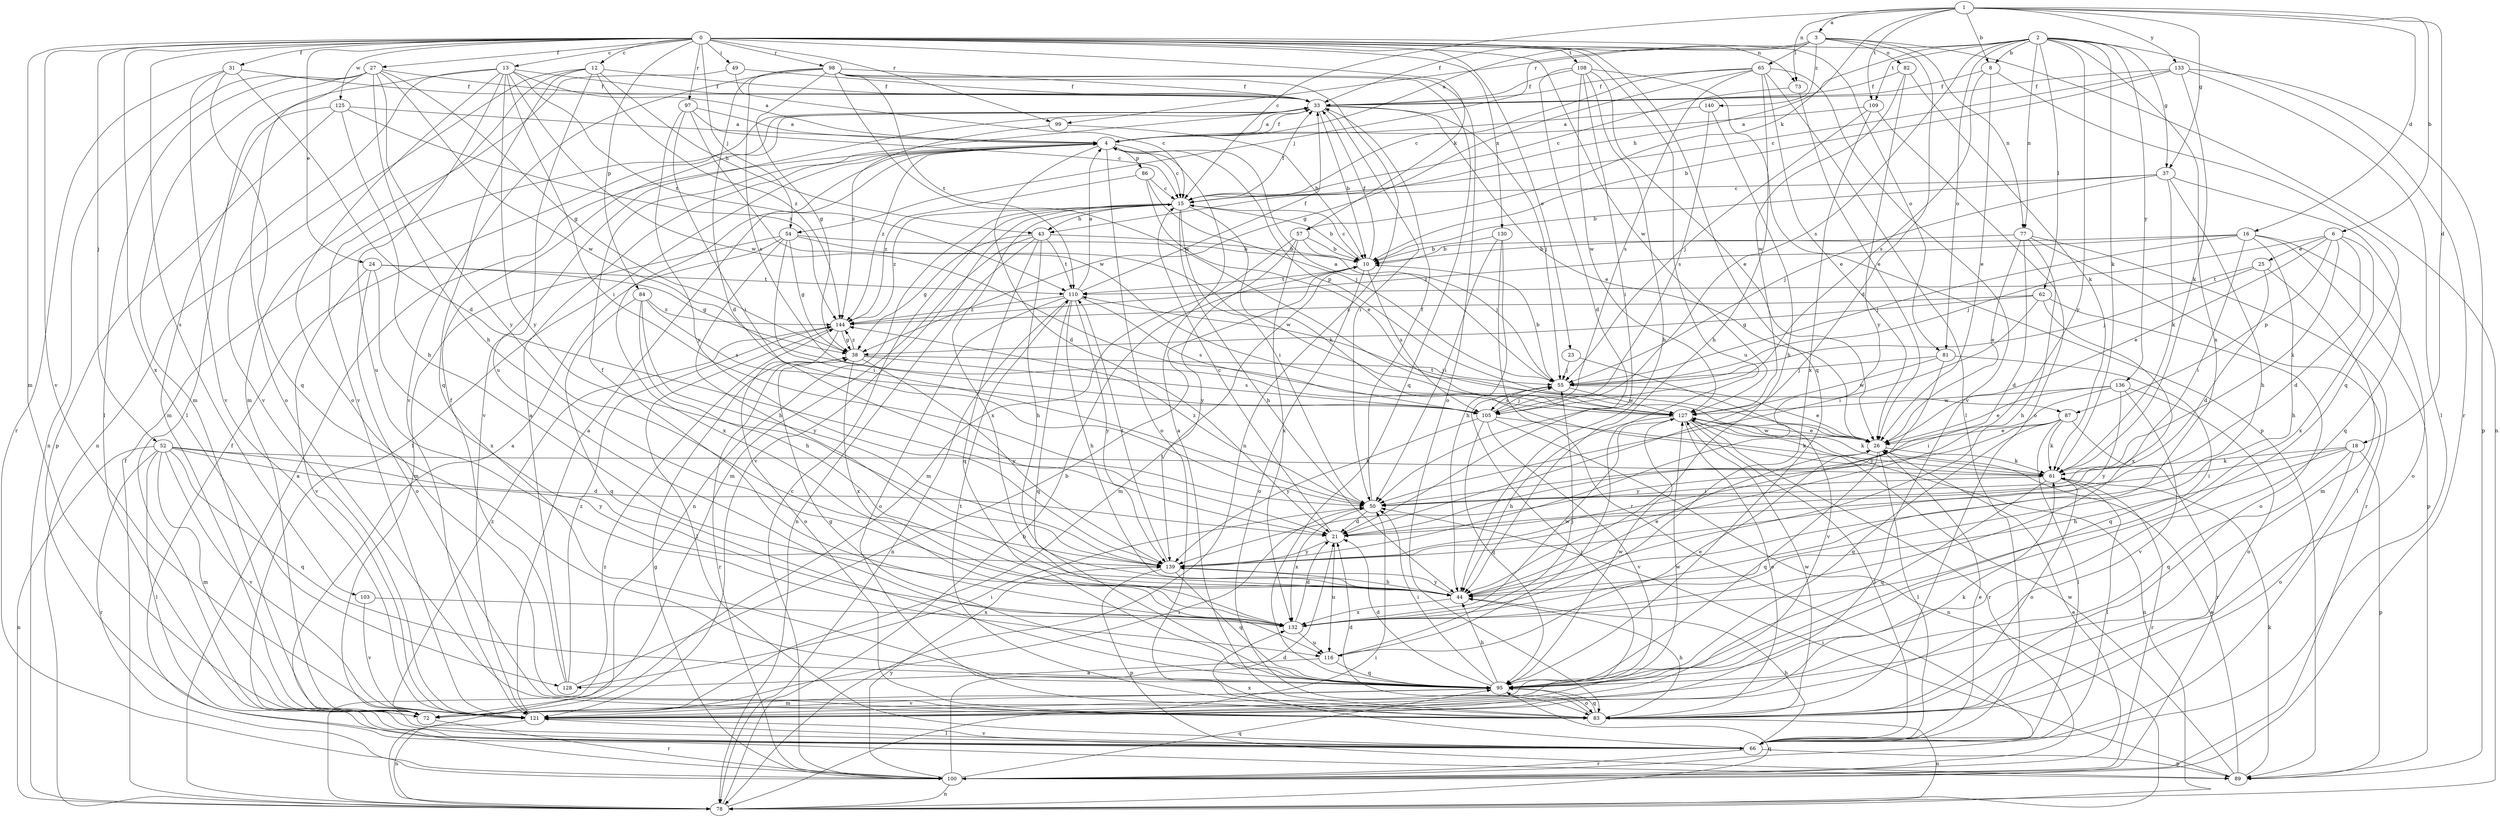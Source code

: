 strict digraph  {
0;
1;
2;
3;
4;
6;
8;
10;
12;
13;
15;
16;
18;
21;
23;
24;
25;
26;
27;
31;
33;
37;
38;
43;
44;
49;
50;
52;
54;
55;
57;
61;
62;
65;
66;
72;
73;
77;
78;
81;
82;
83;
84;
86;
87;
89;
95;
97;
98;
99;
100;
103;
105;
108;
109;
110;
116;
121;
125;
127;
128;
130;
132;
133;
136;
139;
140;
144;
0 -> 12  [label=c];
0 -> 13  [label=c];
0 -> 23  [label=e];
0 -> 24  [label=e];
0 -> 27  [label=f];
0 -> 31  [label=f];
0 -> 49  [label=i];
0 -> 52  [label=j];
0 -> 54  [label=j];
0 -> 57  [label=k];
0 -> 72  [label=m];
0 -> 73  [label=n];
0 -> 81  [label=o];
0 -> 84  [label=p];
0 -> 95  [label=q];
0 -> 97  [label=r];
0 -> 98  [label=r];
0 -> 99  [label=r];
0 -> 103  [label=s];
0 -> 108  [label=t];
0 -> 116  [label=u];
0 -> 121  [label=v];
0 -> 125  [label=w];
0 -> 127  [label=w];
0 -> 128  [label=x];
0 -> 130  [label=x];
1 -> 3  [label=a];
1 -> 6  [label=b];
1 -> 8  [label=b];
1 -> 15  [label=c];
1 -> 16  [label=d];
1 -> 18  [label=d];
1 -> 37  [label=g];
1 -> 57  [label=k];
1 -> 73  [label=n];
1 -> 109  [label=t];
1 -> 133  [label=y];
2 -> 8  [label=b];
2 -> 37  [label=g];
2 -> 43  [label=h];
2 -> 61  [label=k];
2 -> 62  [label=l];
2 -> 77  [label=n];
2 -> 81  [label=o];
2 -> 99  [label=r];
2 -> 100  [label=r];
2 -> 105  [label=s];
2 -> 109  [label=t];
2 -> 132  [label=x];
2 -> 136  [label=y];
2 -> 139  [label=y];
3 -> 4  [label=a];
3 -> 21  [label=d];
3 -> 33  [label=f];
3 -> 54  [label=j];
3 -> 65  [label=l];
3 -> 77  [label=n];
3 -> 78  [label=n];
3 -> 82  [label=o];
3 -> 140  [label=z];
4 -> 15  [label=c];
4 -> 21  [label=d];
4 -> 33  [label=f];
4 -> 66  [label=l];
4 -> 83  [label=o];
4 -> 86  [label=p];
4 -> 87  [label=p];
4 -> 144  [label=z];
6 -> 21  [label=d];
6 -> 25  [label=e];
6 -> 26  [label=e];
6 -> 55  [label=j];
6 -> 61  [label=k];
6 -> 87  [label=p];
6 -> 132  [label=x];
8 -> 26  [label=e];
8 -> 33  [label=f];
8 -> 95  [label=q];
8 -> 105  [label=s];
10 -> 15  [label=c];
10 -> 33  [label=f];
10 -> 72  [label=m];
10 -> 83  [label=o];
10 -> 105  [label=s];
10 -> 110  [label=t];
12 -> 33  [label=f];
12 -> 43  [label=h];
12 -> 78  [label=n];
12 -> 95  [label=q];
12 -> 116  [label=u];
12 -> 121  [label=v];
12 -> 144  [label=z];
13 -> 4  [label=a];
13 -> 33  [label=f];
13 -> 50  [label=i];
13 -> 66  [label=l];
13 -> 83  [label=o];
13 -> 110  [label=t];
13 -> 116  [label=u];
13 -> 121  [label=v];
13 -> 127  [label=w];
13 -> 139  [label=y];
15 -> 10  [label=b];
15 -> 33  [label=f];
15 -> 43  [label=h];
15 -> 44  [label=h];
15 -> 50  [label=i];
15 -> 61  [label=k];
15 -> 78  [label=n];
15 -> 121  [label=v];
15 -> 132  [label=x];
15 -> 144  [label=z];
16 -> 10  [label=b];
16 -> 44  [label=h];
16 -> 50  [label=i];
16 -> 55  [label=j];
16 -> 83  [label=o];
16 -> 89  [label=p];
16 -> 144  [label=z];
18 -> 44  [label=h];
18 -> 50  [label=i];
18 -> 61  [label=k];
18 -> 83  [label=o];
18 -> 89  [label=p];
18 -> 95  [label=q];
21 -> 15  [label=c];
21 -> 116  [label=u];
21 -> 139  [label=y];
23 -> 55  [label=j];
23 -> 121  [label=v];
24 -> 38  [label=g];
24 -> 83  [label=o];
24 -> 110  [label=t];
24 -> 121  [label=v];
24 -> 132  [label=x];
25 -> 21  [label=d];
25 -> 55  [label=j];
25 -> 72  [label=m];
25 -> 110  [label=t];
26 -> 61  [label=k];
26 -> 66  [label=l];
26 -> 95  [label=q];
26 -> 110  [label=t];
26 -> 127  [label=w];
27 -> 33  [label=f];
27 -> 38  [label=g];
27 -> 44  [label=h];
27 -> 66  [label=l];
27 -> 72  [label=m];
27 -> 78  [label=n];
27 -> 83  [label=o];
27 -> 127  [label=w];
27 -> 139  [label=y];
31 -> 21  [label=d];
31 -> 33  [label=f];
31 -> 95  [label=q];
31 -> 100  [label=r];
31 -> 121  [label=v];
33 -> 4  [label=a];
33 -> 10  [label=b];
33 -> 26  [label=e];
33 -> 50  [label=i];
33 -> 55  [label=j];
33 -> 121  [label=v];
37 -> 10  [label=b];
37 -> 15  [label=c];
37 -> 44  [label=h];
37 -> 55  [label=j];
37 -> 61  [label=k];
37 -> 95  [label=q];
38 -> 55  [label=j];
38 -> 100  [label=r];
38 -> 105  [label=s];
38 -> 132  [label=x];
38 -> 139  [label=y];
38 -> 144  [label=z];
43 -> 10  [label=b];
43 -> 38  [label=g];
43 -> 44  [label=h];
43 -> 72  [label=m];
43 -> 78  [label=n];
43 -> 95  [label=q];
43 -> 110  [label=t];
44 -> 26  [label=e];
44 -> 132  [label=x];
44 -> 139  [label=y];
49 -> 15  [label=c];
49 -> 33  [label=f];
49 -> 72  [label=m];
50 -> 21  [label=d];
50 -> 33  [label=f];
50 -> 132  [label=x];
50 -> 144  [label=z];
52 -> 21  [label=d];
52 -> 61  [label=k];
52 -> 66  [label=l];
52 -> 72  [label=m];
52 -> 78  [label=n];
52 -> 95  [label=q];
52 -> 100  [label=r];
52 -> 121  [label=v];
52 -> 139  [label=y];
54 -> 10  [label=b];
54 -> 38  [label=g];
54 -> 44  [label=h];
54 -> 50  [label=i];
54 -> 72  [label=m];
54 -> 127  [label=w];
54 -> 132  [label=x];
55 -> 4  [label=a];
55 -> 10  [label=b];
55 -> 26  [label=e];
55 -> 105  [label=s];
55 -> 127  [label=w];
57 -> 10  [label=b];
57 -> 55  [label=j];
57 -> 72  [label=m];
57 -> 132  [label=x];
57 -> 139  [label=y];
61 -> 50  [label=i];
61 -> 66  [label=l];
61 -> 83  [label=o];
61 -> 95  [label=q];
61 -> 100  [label=r];
62 -> 38  [label=g];
62 -> 50  [label=i];
62 -> 83  [label=o];
62 -> 132  [label=x];
62 -> 144  [label=z];
65 -> 15  [label=c];
65 -> 26  [label=e];
65 -> 33  [label=f];
65 -> 38  [label=g];
65 -> 44  [label=h];
65 -> 66  [label=l];
65 -> 105  [label=s];
65 -> 121  [label=v];
66 -> 4  [label=a];
66 -> 26  [label=e];
66 -> 44  [label=h];
66 -> 89  [label=p];
66 -> 100  [label=r];
66 -> 121  [label=v];
66 -> 132  [label=x];
72 -> 50  [label=i];
72 -> 100  [label=r];
72 -> 144  [label=z];
73 -> 15  [label=c];
73 -> 26  [label=e];
77 -> 10  [label=b];
77 -> 21  [label=d];
77 -> 26  [label=e];
77 -> 44  [label=h];
77 -> 66  [label=l];
77 -> 100  [label=r];
78 -> 4  [label=a];
78 -> 10  [label=b];
78 -> 33  [label=f];
78 -> 50  [label=i];
78 -> 95  [label=q];
78 -> 144  [label=z];
81 -> 55  [label=j];
81 -> 95  [label=q];
81 -> 127  [label=w];
81 -> 139  [label=y];
82 -> 33  [label=f];
82 -> 61  [label=k];
82 -> 127  [label=w];
82 -> 139  [label=y];
83 -> 4  [label=a];
83 -> 21  [label=d];
83 -> 44  [label=h];
83 -> 78  [label=n];
83 -> 95  [label=q];
83 -> 110  [label=t];
83 -> 127  [label=w];
84 -> 44  [label=h];
84 -> 95  [label=q];
84 -> 105  [label=s];
84 -> 139  [label=y];
84 -> 144  [label=z];
86 -> 15  [label=c];
86 -> 26  [label=e];
86 -> 55  [label=j];
86 -> 144  [label=z];
87 -> 26  [label=e];
87 -> 61  [label=k];
87 -> 66  [label=l];
87 -> 95  [label=q];
87 -> 100  [label=r];
87 -> 139  [label=y];
89 -> 26  [label=e];
89 -> 50  [label=i];
89 -> 61  [label=k];
89 -> 127  [label=w];
95 -> 21  [label=d];
95 -> 38  [label=g];
95 -> 44  [label=h];
95 -> 50  [label=i];
95 -> 72  [label=m];
95 -> 83  [label=o];
95 -> 121  [label=v];
95 -> 127  [label=w];
97 -> 4  [label=a];
97 -> 15  [label=c];
97 -> 50  [label=i];
97 -> 127  [label=w];
97 -> 139  [label=y];
98 -> 21  [label=d];
98 -> 33  [label=f];
98 -> 38  [label=g];
98 -> 78  [label=n];
98 -> 83  [label=o];
98 -> 95  [label=q];
98 -> 105  [label=s];
98 -> 110  [label=t];
98 -> 121  [label=v];
98 -> 127  [label=w];
99 -> 10  [label=b];
99 -> 144  [label=z];
100 -> 15  [label=c];
100 -> 21  [label=d];
100 -> 26  [label=e];
100 -> 33  [label=f];
100 -> 38  [label=g];
100 -> 78  [label=n];
100 -> 95  [label=q];
100 -> 139  [label=y];
103 -> 121  [label=v];
103 -> 132  [label=x];
105 -> 55  [label=j];
105 -> 61  [label=k];
105 -> 78  [label=n];
105 -> 95  [label=q];
105 -> 121  [label=v];
105 -> 139  [label=y];
108 -> 21  [label=d];
108 -> 26  [label=e];
108 -> 33  [label=f];
108 -> 44  [label=h];
108 -> 50  [label=i];
108 -> 89  [label=p];
108 -> 127  [label=w];
109 -> 4  [label=a];
109 -> 55  [label=j];
109 -> 83  [label=o];
109 -> 132  [label=x];
110 -> 4  [label=a];
110 -> 33  [label=f];
110 -> 44  [label=h];
110 -> 78  [label=n];
110 -> 83  [label=o];
110 -> 95  [label=q];
110 -> 105  [label=s];
110 -> 139  [label=y];
110 -> 144  [label=z];
116 -> 26  [label=e];
116 -> 55  [label=j];
116 -> 95  [label=q];
116 -> 128  [label=a];
121 -> 4  [label=a];
121 -> 55  [label=j];
121 -> 61  [label=k];
121 -> 66  [label=l];
121 -> 78  [label=n];
121 -> 127  [label=w];
125 -> 4  [label=a];
125 -> 44  [label=h];
125 -> 72  [label=m];
125 -> 89  [label=p];
125 -> 144  [label=z];
127 -> 26  [label=e];
127 -> 44  [label=h];
127 -> 61  [label=k];
127 -> 66  [label=l];
127 -> 78  [label=n];
127 -> 83  [label=o];
127 -> 100  [label=r];
128 -> 4  [label=a];
128 -> 10  [label=b];
128 -> 33  [label=f];
128 -> 50  [label=i];
128 -> 144  [label=z];
130 -> 10  [label=b];
130 -> 44  [label=h];
130 -> 50  [label=i];
130 -> 100  [label=r];
132 -> 21  [label=d];
132 -> 33  [label=f];
132 -> 116  [label=u];
132 -> 127  [label=w];
133 -> 10  [label=b];
133 -> 15  [label=c];
133 -> 33  [label=f];
133 -> 61  [label=k];
133 -> 66  [label=l];
133 -> 89  [label=p];
136 -> 26  [label=e];
136 -> 50  [label=i];
136 -> 83  [label=o];
136 -> 121  [label=v];
136 -> 127  [label=w];
136 -> 139  [label=y];
139 -> 44  [label=h];
139 -> 89  [label=p];
139 -> 95  [label=q];
139 -> 110  [label=t];
140 -> 4  [label=a];
140 -> 44  [label=h];
140 -> 105  [label=s];
144 -> 38  [label=g];
144 -> 66  [label=l];
144 -> 83  [label=o];
}
